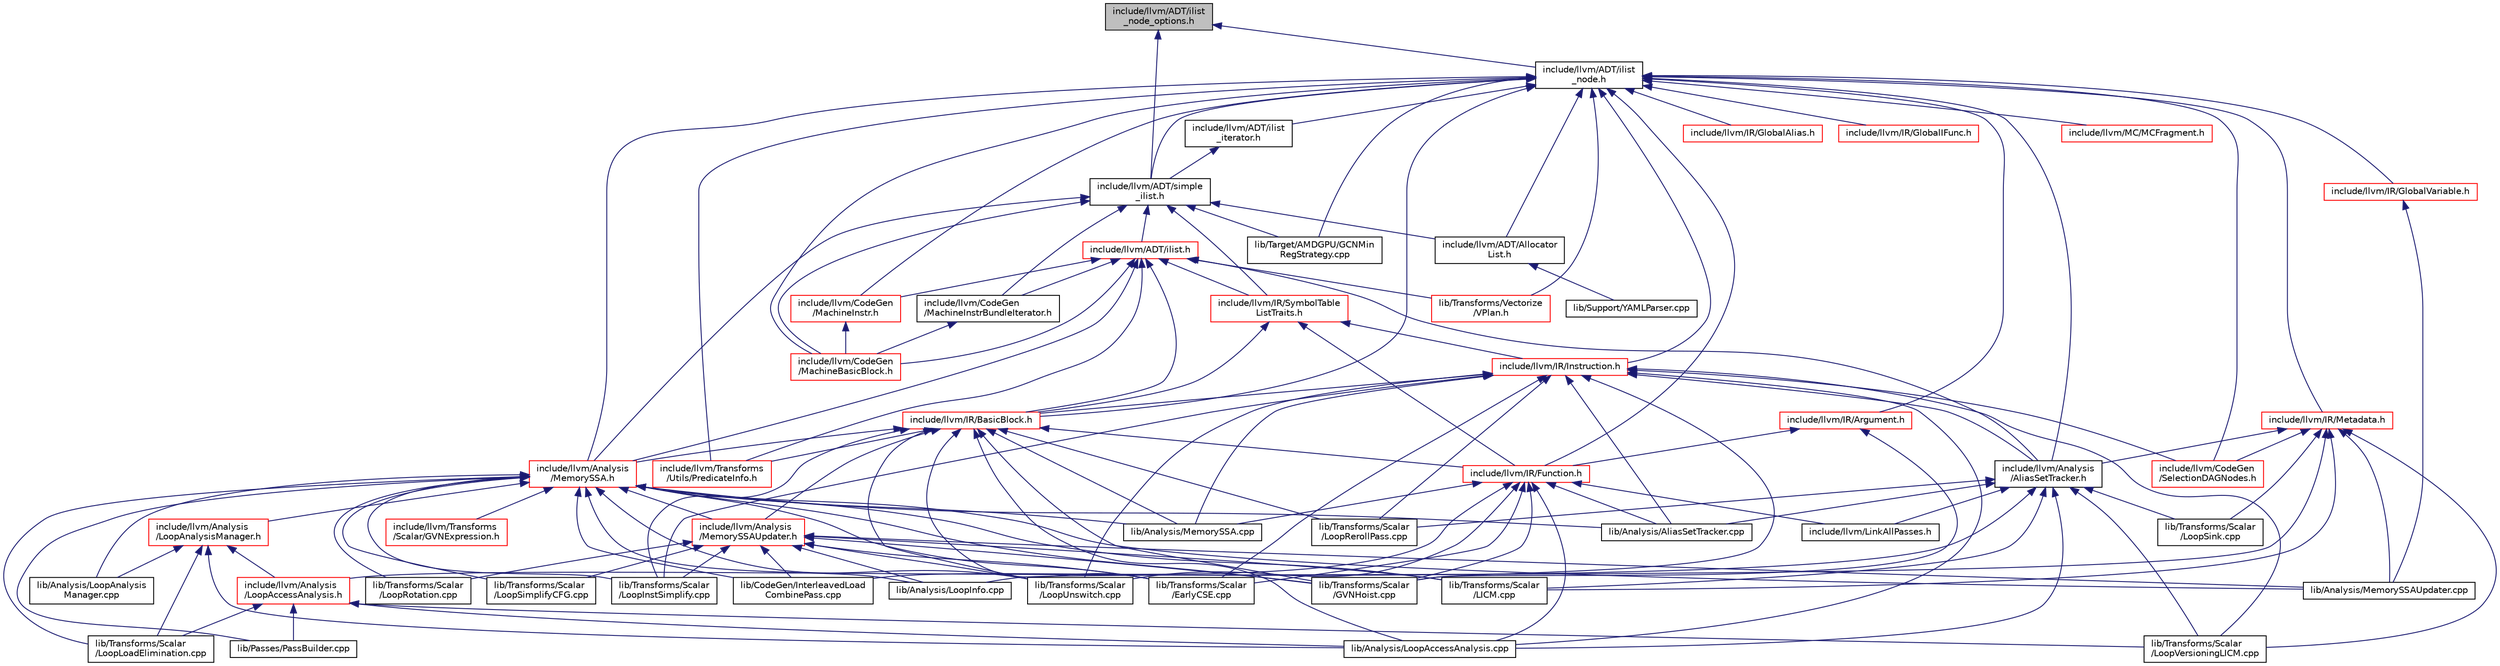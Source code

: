 digraph "include/llvm/ADT/ilist_node_options.h"
{
 // LATEX_PDF_SIZE
  bgcolor="transparent";
  edge [fontname="Helvetica",fontsize="10",labelfontname="Helvetica",labelfontsize="10"];
  node [fontname="Helvetica",fontsize="10",shape="box"];
  Node1 [label="include/llvm/ADT/ilist\l_node_options.h",height=0.2,width=0.4,color="black", fillcolor="grey75", style="filled", fontcolor="black",tooltip=" "];
  Node1 -> Node2 [dir="back",color="midnightblue",fontsize="10",style="solid",fontname="Helvetica"];
  Node2 [label="include/llvm/ADT/ilist\l_node.h",height=0.2,width=0.4,color="black",URL="$ilist__node_8h.html",tooltip=" "];
  Node2 -> Node3 [dir="back",color="midnightblue",fontsize="10",style="solid",fontname="Helvetica"];
  Node3 [label="include/llvm/ADT/Allocator\lList.h",height=0.2,width=0.4,color="black",URL="$AllocatorList_8h.html",tooltip=" "];
  Node3 -> Node4 [dir="back",color="midnightblue",fontsize="10",style="solid",fontname="Helvetica"];
  Node4 [label="lib/Support/YAMLParser.cpp",height=0.2,width=0.4,color="black",URL="$YAMLParser_8cpp.html",tooltip=" "];
  Node2 -> Node5 [dir="back",color="midnightblue",fontsize="10",style="solid",fontname="Helvetica"];
  Node5 [label="include/llvm/ADT/ilist\l_iterator.h",height=0.2,width=0.4,color="black",URL="$ilist__iterator_8h.html",tooltip=" "];
  Node5 -> Node6 [dir="back",color="midnightblue",fontsize="10",style="solid",fontname="Helvetica"];
  Node6 [label="include/llvm/ADT/simple\l_ilist.h",height=0.2,width=0.4,color="black",URL="$simple__ilist_8h.html",tooltip=" "];
  Node6 -> Node3 [dir="back",color="midnightblue",fontsize="10",style="solid",fontname="Helvetica"];
  Node6 -> Node7 [dir="back",color="midnightblue",fontsize="10",style="solid",fontname="Helvetica"];
  Node7 [label="include/llvm/ADT/ilist.h",height=0.2,width=0.4,color="red",URL="$ilist_8h.html",tooltip=" "];
  Node7 -> Node8 [dir="back",color="midnightblue",fontsize="10",style="solid",fontname="Helvetica"];
  Node8 [label="include/llvm/Analysis\l/AliasSetTracker.h",height=0.2,width=0.4,color="black",URL="$AliasSetTracker_8h.html",tooltip=" "];
  Node8 -> Node9 [dir="back",color="midnightblue",fontsize="10",style="solid",fontname="Helvetica"];
  Node9 [label="include/llvm/Analysis\l/LoopAccessAnalysis.h",height=0.2,width=0.4,color="red",URL="$LoopAccessAnalysis_8h.html",tooltip=" "];
  Node9 -> Node57 [dir="back",color="midnightblue",fontsize="10",style="solid",fontname="Helvetica"];
  Node57 [label="lib/Analysis/LoopAccessAnalysis.cpp",height=0.2,width=0.4,color="black",URL="$LoopAccessAnalysis_8cpp.html",tooltip=" "];
  Node9 -> Node93 [dir="back",color="midnightblue",fontsize="10",style="solid",fontname="Helvetica"];
  Node93 [label="lib/Passes/PassBuilder.cpp",height=0.2,width=0.4,color="black",URL="$PassBuilder_8cpp.html",tooltip="This file provides the implementation of the PassBuilder based on our static pass registry as well as..."];
  Node9 -> Node89 [dir="back",color="midnightblue",fontsize="10",style="solid",fontname="Helvetica"];
  Node89 [label="lib/Transforms/Scalar\l/LoopLoadElimination.cpp",height=0.2,width=0.4,color="black",URL="$LoopLoadElimination_8cpp.html",tooltip=" "];
  Node9 -> Node90 [dir="back",color="midnightblue",fontsize="10",style="solid",fontname="Helvetica"];
  Node90 [label="lib/Transforms/Scalar\l/LoopVersioningLICM.cpp",height=0.2,width=0.4,color="black",URL="$LoopVersioningLICM_8cpp.html",tooltip=" "];
  Node8 -> Node97 [dir="back",color="midnightblue",fontsize="10",style="solid",fontname="Helvetica"];
  Node97 [label="include/llvm/LinkAllPasses.h",height=0.2,width=0.4,color="black",URL="$LinkAllPasses_8h.html",tooltip=" "];
  Node8 -> Node98 [dir="back",color="midnightblue",fontsize="10",style="solid",fontname="Helvetica"];
  Node98 [label="lib/Analysis/AliasSetTracker.cpp",height=0.2,width=0.4,color="black",URL="$AliasSetTracker_8cpp.html",tooltip=" "];
  Node8 -> Node57 [dir="back",color="midnightblue",fontsize="10",style="solid",fontname="Helvetica"];
  Node8 -> Node99 [dir="back",color="midnightblue",fontsize="10",style="solid",fontname="Helvetica"];
  Node99 [label="lib/Transforms/Scalar\l/LICM.cpp",height=0.2,width=0.4,color="black",URL="$LICM_8cpp.html",tooltip=" "];
  Node8 -> Node100 [dir="back",color="midnightblue",fontsize="10",style="solid",fontname="Helvetica"];
  Node100 [label="lib/Transforms/Scalar\l/LoopRerollPass.cpp",height=0.2,width=0.4,color="black",URL="$LoopRerollPass_8cpp.html",tooltip=" "];
  Node8 -> Node101 [dir="back",color="midnightblue",fontsize="10",style="solid",fontname="Helvetica"];
  Node101 [label="lib/Transforms/Scalar\l/LoopSink.cpp",height=0.2,width=0.4,color="black",URL="$LoopSink_8cpp.html",tooltip=" "];
  Node8 -> Node90 [dir="back",color="midnightblue",fontsize="10",style="solid",fontname="Helvetica"];
  Node7 -> Node102 [dir="back",color="midnightblue",fontsize="10",style="solid",fontname="Helvetica"];
  Node102 [label="include/llvm/Analysis\l/MemorySSA.h",height=0.2,width=0.4,color="red",URL="$MemorySSA_8h.html",tooltip="This file exposes an interface to building/using memory SSA to walk memory instructions using a use/d..."];
  Node102 -> Node103 [dir="back",color="midnightblue",fontsize="10",style="solid",fontname="Helvetica"];
  Node103 [label="include/llvm/Analysis\l/LoopAnalysisManager.h",height=0.2,width=0.4,color="red",URL="$LoopAnalysisManager_8h.html",tooltip="This header provides classes for managing per-loop analyses."];
  Node103 -> Node9 [dir="back",color="midnightblue",fontsize="10",style="solid",fontname="Helvetica"];
  Node103 -> Node57 [dir="back",color="midnightblue",fontsize="10",style="solid",fontname="Helvetica"];
  Node103 -> Node144 [dir="back",color="midnightblue",fontsize="10",style="solid",fontname="Helvetica"];
  Node144 [label="lib/Analysis/LoopAnalysis\lManager.cpp",height=0.2,width=0.4,color="black",URL="$LoopAnalysisManager_8cpp.html",tooltip=" "];
  Node103 -> Node89 [dir="back",color="midnightblue",fontsize="10",style="solid",fontname="Helvetica"];
  Node102 -> Node147 [dir="back",color="midnightblue",fontsize="10",style="solid",fontname="Helvetica"];
  Node147 [label="include/llvm/Analysis\l/MemorySSAUpdater.h",height=0.2,width=0.4,color="red",URL="$MemorySSAUpdater_8h.html",tooltip=" "];
  Node147 -> Node148 [dir="back",color="midnightblue",fontsize="10",style="solid",fontname="Helvetica"];
  Node148 [label="lib/Analysis/LoopInfo.cpp",height=0.2,width=0.4,color="black",URL="$LoopInfo_8cpp.html",tooltip=" "];
  Node147 -> Node149 [dir="back",color="midnightblue",fontsize="10",style="solid",fontname="Helvetica"];
  Node149 [label="lib/Analysis/MemorySSAUpdater.cpp",height=0.2,width=0.4,color="black",URL="$MemorySSAUpdater_8cpp.html",tooltip=" "];
  Node147 -> Node150 [dir="back",color="midnightblue",fontsize="10",style="solid",fontname="Helvetica"];
  Node150 [label="lib/CodeGen/InterleavedLoad\lCombinePass.cpp",height=0.2,width=0.4,color="black",URL="$InterleavedLoadCombinePass_8cpp.html",tooltip=" "];
  Node147 -> Node151 [dir="back",color="midnightblue",fontsize="10",style="solid",fontname="Helvetica"];
  Node151 [label="lib/Transforms/Scalar\l/EarlyCSE.cpp",height=0.2,width=0.4,color="black",URL="$EarlyCSE_8cpp.html",tooltip=" "];
  Node147 -> Node152 [dir="back",color="midnightblue",fontsize="10",style="solid",fontname="Helvetica"];
  Node152 [label="lib/Transforms/Scalar\l/GVNHoist.cpp",height=0.2,width=0.4,color="black",URL="$GVNHoist_8cpp.html",tooltip=" "];
  Node147 -> Node99 [dir="back",color="midnightblue",fontsize="10",style="solid",fontname="Helvetica"];
  Node147 -> Node116 [dir="back",color="midnightblue",fontsize="10",style="solid",fontname="Helvetica"];
  Node116 [label="lib/Transforms/Scalar\l/LoopInstSimplify.cpp",height=0.2,width=0.4,color="black",URL="$LoopInstSimplify_8cpp.html",tooltip=" "];
  Node147 -> Node130 [dir="back",color="midnightblue",fontsize="10",style="solid",fontname="Helvetica"];
  Node130 [label="lib/Transforms/Scalar\l/LoopRotation.cpp",height=0.2,width=0.4,color="black",URL="$LoopRotation_8cpp.html",tooltip=" "];
  Node147 -> Node132 [dir="back",color="midnightblue",fontsize="10",style="solid",fontname="Helvetica"];
  Node132 [label="lib/Transforms/Scalar\l/LoopSimplifyCFG.cpp",height=0.2,width=0.4,color="black",URL="$LoopSimplifyCFG_8cpp.html",tooltip=" "];
  Node147 -> Node140 [dir="back",color="midnightblue",fontsize="10",style="solid",fontname="Helvetica"];
  Node140 [label="lib/Transforms/Scalar\l/LoopUnswitch.cpp",height=0.2,width=0.4,color="black",URL="$LoopUnswitch_8cpp.html",tooltip=" "];
  Node102 -> Node159 [dir="back",color="midnightblue",fontsize="10",style="solid",fontname="Helvetica"];
  Node159 [label="include/llvm/Transforms\l/Scalar/GVNExpression.h",height=0.2,width=0.4,color="red",URL="$GVNExpression_8h.html",tooltip="The header file for the GVN pass that contains expression handling classes."];
  Node102 -> Node98 [dir="back",color="midnightblue",fontsize="10",style="solid",fontname="Helvetica"];
  Node102 -> Node144 [dir="back",color="midnightblue",fontsize="10",style="solid",fontname="Helvetica"];
  Node102 -> Node148 [dir="back",color="midnightblue",fontsize="10",style="solid",fontname="Helvetica"];
  Node102 -> Node162 [dir="back",color="midnightblue",fontsize="10",style="solid",fontname="Helvetica"];
  Node162 [label="lib/Analysis/MemorySSA.cpp",height=0.2,width=0.4,color="black",URL="$MemorySSA_8cpp.html",tooltip=" "];
  Node102 -> Node149 [dir="back",color="midnightblue",fontsize="10",style="solid",fontname="Helvetica"];
  Node102 -> Node150 [dir="back",color="midnightblue",fontsize="10",style="solid",fontname="Helvetica"];
  Node102 -> Node93 [dir="back",color="midnightblue",fontsize="10",style="solid",fontname="Helvetica"];
  Node102 -> Node151 [dir="back",color="midnightblue",fontsize="10",style="solid",fontname="Helvetica"];
  Node102 -> Node152 [dir="back",color="midnightblue",fontsize="10",style="solid",fontname="Helvetica"];
  Node102 -> Node99 [dir="back",color="midnightblue",fontsize="10",style="solid",fontname="Helvetica"];
  Node102 -> Node116 [dir="back",color="midnightblue",fontsize="10",style="solid",fontname="Helvetica"];
  Node102 -> Node89 [dir="back",color="midnightblue",fontsize="10",style="solid",fontname="Helvetica"];
  Node102 -> Node130 [dir="back",color="midnightblue",fontsize="10",style="solid",fontname="Helvetica"];
  Node102 -> Node132 [dir="back",color="midnightblue",fontsize="10",style="solid",fontname="Helvetica"];
  Node102 -> Node140 [dir="back",color="midnightblue",fontsize="10",style="solid",fontname="Helvetica"];
  Node7 -> Node164 [dir="back",color="midnightblue",fontsize="10",style="solid",fontname="Helvetica"];
  Node164 [label="include/llvm/CodeGen\l/MachineBasicBlock.h",height=0.2,width=0.4,color="red",URL="$MachineBasicBlock_8h.html",tooltip=" "];
  Node7 -> Node1172 [dir="back",color="midnightblue",fontsize="10",style="solid",fontname="Helvetica"];
  Node1172 [label="include/llvm/CodeGen\l/MachineInstr.h",height=0.2,width=0.4,color="red",URL="$MachineInstr_8h.html",tooltip=" "];
  Node1172 -> Node164 [dir="back",color="midnightblue",fontsize="10",style="solid",fontname="Helvetica"];
  Node7 -> Node1179 [dir="back",color="midnightblue",fontsize="10",style="solid",fontname="Helvetica"];
  Node1179 [label="include/llvm/CodeGen\l/MachineInstrBundleIterator.h",height=0.2,width=0.4,color="black",URL="$MachineInstrBundleIterator_8h.html",tooltip=" "];
  Node1179 -> Node164 [dir="back",color="midnightblue",fontsize="10",style="solid",fontname="Helvetica"];
  Node7 -> Node1180 [dir="back",color="midnightblue",fontsize="10",style="solid",fontname="Helvetica"];
  Node1180 [label="include/llvm/IR/BasicBlock.h",height=0.2,width=0.4,color="red",URL="$BasicBlock_8h.html",tooltip=" "];
  Node1180 -> Node102 [dir="back",color="midnightblue",fontsize="10",style="solid",fontname="Helvetica"];
  Node1180 -> Node147 [dir="back",color="midnightblue",fontsize="10",style="solid",fontname="Helvetica"];
  Node1180 -> Node1440 [dir="back",color="midnightblue",fontsize="10",style="solid",fontname="Helvetica"];
  Node1440 [label="include/llvm/IR/Function.h",height=0.2,width=0.4,color="red",URL="$Function_8h.html",tooltip=" "];
  Node1440 -> Node97 [dir="back",color="midnightblue",fontsize="10",style="solid",fontname="Helvetica"];
  Node1440 -> Node98 [dir="back",color="midnightblue",fontsize="10",style="solid",fontname="Helvetica"];
  Node1440 -> Node57 [dir="back",color="midnightblue",fontsize="10",style="solid",fontname="Helvetica"];
  Node1440 -> Node162 [dir="back",color="midnightblue",fontsize="10",style="solid",fontname="Helvetica"];
  Node1440 -> Node150 [dir="back",color="midnightblue",fontsize="10",style="solid",fontname="Helvetica"];
  Node1440 -> Node151 [dir="back",color="midnightblue",fontsize="10",style="solid",fontname="Helvetica"];
  Node1440 -> Node152 [dir="back",color="midnightblue",fontsize="10",style="solid",fontname="Helvetica"];
  Node1440 -> Node140 [dir="back",color="midnightblue",fontsize="10",style="solid",fontname="Helvetica"];
  Node1180 -> Node1250 [dir="back",color="midnightblue",fontsize="10",style="solid",fontname="Helvetica"];
  Node1250 [label="include/llvm/Transforms\l/Utils/PredicateInfo.h",height=0.2,width=0.4,color="red",URL="$PredicateInfo_8h.html",tooltip="This file implements the PredicateInfo analysis, which creates an Extended SSA form for operations us..."];
  Node1180 -> Node57 [dir="back",color="midnightblue",fontsize="10",style="solid",fontname="Helvetica"];
  Node1180 -> Node162 [dir="back",color="midnightblue",fontsize="10",style="solid",fontname="Helvetica"];
  Node1180 -> Node151 [dir="back",color="midnightblue",fontsize="10",style="solid",fontname="Helvetica"];
  Node1180 -> Node152 [dir="back",color="midnightblue",fontsize="10",style="solid",fontname="Helvetica"];
  Node1180 -> Node116 [dir="back",color="midnightblue",fontsize="10",style="solid",fontname="Helvetica"];
  Node1180 -> Node100 [dir="back",color="midnightblue",fontsize="10",style="solid",fontname="Helvetica"];
  Node1180 -> Node140 [dir="back",color="midnightblue",fontsize="10",style="solid",fontname="Helvetica"];
  Node7 -> Node1915 [dir="back",color="midnightblue",fontsize="10",style="solid",fontname="Helvetica"];
  Node1915 [label="include/llvm/IR/SymbolTable\lListTraits.h",height=0.2,width=0.4,color="red",URL="$SymbolTableListTraits_8h.html",tooltip=" "];
  Node1915 -> Node1180 [dir="back",color="midnightblue",fontsize="10",style="solid",fontname="Helvetica"];
  Node1915 -> Node1440 [dir="back",color="midnightblue",fontsize="10",style="solid",fontname="Helvetica"];
  Node1915 -> Node1916 [dir="back",color="midnightblue",fontsize="10",style="solid",fontname="Helvetica"];
  Node1916 [label="include/llvm/IR/Instruction.h",height=0.2,width=0.4,color="red",URL="$IR_2Instruction_8h.html",tooltip=" "];
  Node1916 -> Node8 [dir="back",color="midnightblue",fontsize="10",style="solid",fontname="Helvetica"];
  Node1916 -> Node1611 [dir="back",color="midnightblue",fontsize="10",style="solid",fontname="Helvetica"];
  Node1611 [label="include/llvm/CodeGen\l/SelectionDAGNodes.h",height=0.2,width=0.4,color="red",URL="$SelectionDAGNodes_8h.html",tooltip=" "];
  Node1916 -> Node1180 [dir="back",color="midnightblue",fontsize="10",style="solid",fontname="Helvetica"];
  Node1916 -> Node98 [dir="back",color="midnightblue",fontsize="10",style="solid",fontname="Helvetica"];
  Node1916 -> Node57 [dir="back",color="midnightblue",fontsize="10",style="solid",fontname="Helvetica"];
  Node1916 -> Node162 [dir="back",color="midnightblue",fontsize="10",style="solid",fontname="Helvetica"];
  Node1916 -> Node151 [dir="back",color="midnightblue",fontsize="10",style="solid",fontname="Helvetica"];
  Node1916 -> Node152 [dir="back",color="midnightblue",fontsize="10",style="solid",fontname="Helvetica"];
  Node1916 -> Node116 [dir="back",color="midnightblue",fontsize="10",style="solid",fontname="Helvetica"];
  Node1916 -> Node100 [dir="back",color="midnightblue",fontsize="10",style="solid",fontname="Helvetica"];
  Node1916 -> Node140 [dir="back",color="midnightblue",fontsize="10",style="solid",fontname="Helvetica"];
  Node1916 -> Node90 [dir="back",color="midnightblue",fontsize="10",style="solid",fontname="Helvetica"];
  Node7 -> Node1250 [dir="back",color="midnightblue",fontsize="10",style="solid",fontname="Helvetica"];
  Node7 -> Node73 [dir="back",color="midnightblue",fontsize="10",style="solid",fontname="Helvetica"];
  Node73 [label="lib/Transforms/Vectorize\l/VPlan.h",height=0.2,width=0.4,color="red",URL="$VPlan_8h.html",tooltip="This file contains the declarations of the Vectorization Plan base classes:"];
  Node6 -> Node102 [dir="back",color="midnightblue",fontsize="10",style="solid",fontname="Helvetica"];
  Node6 -> Node164 [dir="back",color="midnightblue",fontsize="10",style="solid",fontname="Helvetica"];
  Node6 -> Node1179 [dir="back",color="midnightblue",fontsize="10",style="solid",fontname="Helvetica"];
  Node6 -> Node1915 [dir="back",color="midnightblue",fontsize="10",style="solid",fontname="Helvetica"];
  Node6 -> Node275 [dir="back",color="midnightblue",fontsize="10",style="solid",fontname="Helvetica"];
  Node275 [label="lib/Target/AMDGPU/GCNMin\lRegStrategy.cpp",height=0.2,width=0.4,color="black",URL="$GCNMinRegStrategy_8cpp.html",tooltip=" "];
  Node2 -> Node6 [dir="back",color="midnightblue",fontsize="10",style="solid",fontname="Helvetica"];
  Node2 -> Node8 [dir="back",color="midnightblue",fontsize="10",style="solid",fontname="Helvetica"];
  Node2 -> Node102 [dir="back",color="midnightblue",fontsize="10",style="solid",fontname="Helvetica"];
  Node2 -> Node164 [dir="back",color="midnightblue",fontsize="10",style="solid",fontname="Helvetica"];
  Node2 -> Node1172 [dir="back",color="midnightblue",fontsize="10",style="solid",fontname="Helvetica"];
  Node2 -> Node1611 [dir="back",color="midnightblue",fontsize="10",style="solid",fontname="Helvetica"];
  Node2 -> Node2130 [dir="back",color="midnightblue",fontsize="10",style="solid",fontname="Helvetica"];
  Node2130 [label="include/llvm/IR/Argument.h",height=0.2,width=0.4,color="red",URL="$Argument_8h.html",tooltip=" "];
  Node2130 -> Node1440 [dir="back",color="midnightblue",fontsize="10",style="solid",fontname="Helvetica"];
  Node2130 -> Node152 [dir="back",color="midnightblue",fontsize="10",style="solid",fontname="Helvetica"];
  Node2 -> Node1180 [dir="back",color="midnightblue",fontsize="10",style="solid",fontname="Helvetica"];
  Node2 -> Node1440 [dir="back",color="midnightblue",fontsize="10",style="solid",fontname="Helvetica"];
  Node2 -> Node2131 [dir="back",color="midnightblue",fontsize="10",style="solid",fontname="Helvetica"];
  Node2131 [label="include/llvm/IR/GlobalAlias.h",height=0.2,width=0.4,color="red",URL="$GlobalAlias_8h.html",tooltip=" "];
  Node2 -> Node2132 [dir="back",color="midnightblue",fontsize="10",style="solid",fontname="Helvetica"];
  Node2132 [label="include/llvm/IR/GlobalIFunc.h",height=0.2,width=0.4,color="red",URL="$GlobalIFunc_8h.html",tooltip=" "];
  Node2 -> Node2133 [dir="back",color="midnightblue",fontsize="10",style="solid",fontname="Helvetica"];
  Node2133 [label="include/llvm/IR/GlobalVariable.h",height=0.2,width=0.4,color="red",URL="$GlobalVariable_8h.html",tooltip=" "];
  Node2133 -> Node149 [dir="back",color="midnightblue",fontsize="10",style="solid",fontname="Helvetica"];
  Node2 -> Node1916 [dir="back",color="midnightblue",fontsize="10",style="solid",fontname="Helvetica"];
  Node2 -> Node2134 [dir="back",color="midnightblue",fontsize="10",style="solid",fontname="Helvetica"];
  Node2134 [label="include/llvm/IR/Metadata.h",height=0.2,width=0.4,color="red",URL="$Metadata_8h.html",tooltip="This file contains the declarations for metadata subclasses."];
  Node2134 -> Node8 [dir="back",color="midnightblue",fontsize="10",style="solid",fontname="Helvetica"];
  Node2134 -> Node1611 [dir="back",color="midnightblue",fontsize="10",style="solid",fontname="Helvetica"];
  Node2134 -> Node148 [dir="back",color="midnightblue",fontsize="10",style="solid",fontname="Helvetica"];
  Node2134 -> Node149 [dir="back",color="midnightblue",fontsize="10",style="solid",fontname="Helvetica"];
  Node2134 -> Node99 [dir="back",color="midnightblue",fontsize="10",style="solid",fontname="Helvetica"];
  Node2134 -> Node101 [dir="back",color="midnightblue",fontsize="10",style="solid",fontname="Helvetica"];
  Node2134 -> Node90 [dir="back",color="midnightblue",fontsize="10",style="solid",fontname="Helvetica"];
  Node2 -> Node2165 [dir="back",color="midnightblue",fontsize="10",style="solid",fontname="Helvetica"];
  Node2165 [label="include/llvm/MC/MCFragment.h",height=0.2,width=0.4,color="red",URL="$MCFragment_8h.html",tooltip=" "];
  Node2 -> Node1250 [dir="back",color="midnightblue",fontsize="10",style="solid",fontname="Helvetica"];
  Node2 -> Node275 [dir="back",color="midnightblue",fontsize="10",style="solid",fontname="Helvetica"];
  Node2 -> Node73 [dir="back",color="midnightblue",fontsize="10",style="solid",fontname="Helvetica"];
  Node1 -> Node6 [dir="back",color="midnightblue",fontsize="10",style="solid",fontname="Helvetica"];
}
